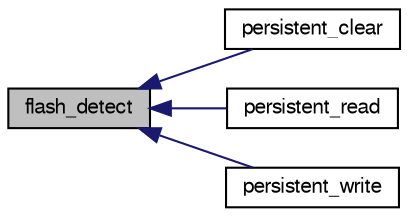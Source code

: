 digraph "flash_detect"
{
  edge [fontname="FreeSans",fontsize="10",labelfontname="FreeSans",labelfontsize="10"];
  node [fontname="FreeSans",fontsize="10",shape=record];
  rankdir="LR";
  Node1 [label="flash_detect",height=0.2,width=0.4,color="black", fillcolor="grey75", style="filled", fontcolor="black"];
  Node1 -> Node2 [dir="back",color="midnightblue",fontsize="10",style="solid",fontname="FreeSans"];
  Node2 [label="persistent_clear",height=0.2,width=0.4,color="black", fillcolor="white", style="filled",URL="$lpc21_2subsystems_2settings__arch_8c.html#a96bbf08af032ab9c1e7c15c66eb2d513"];
  Node1 -> Node3 [dir="back",color="midnightblue",fontsize="10",style="solid",fontname="FreeSans"];
  Node3 [label="persistent_read",height=0.2,width=0.4,color="black", fillcolor="white", style="filled",URL="$lpc21_2subsystems_2settings__arch_8c.html#a6d60026540670a5fc2ac03dee06c791e"];
  Node1 -> Node4 [dir="back",color="midnightblue",fontsize="10",style="solid",fontname="FreeSans"];
  Node4 [label="persistent_write",height=0.2,width=0.4,color="black", fillcolor="white", style="filled",URL="$lpc21_2subsystems_2settings__arch_8c.html#a069b2bcf8fcf2d115466efa163c7583e"];
}
